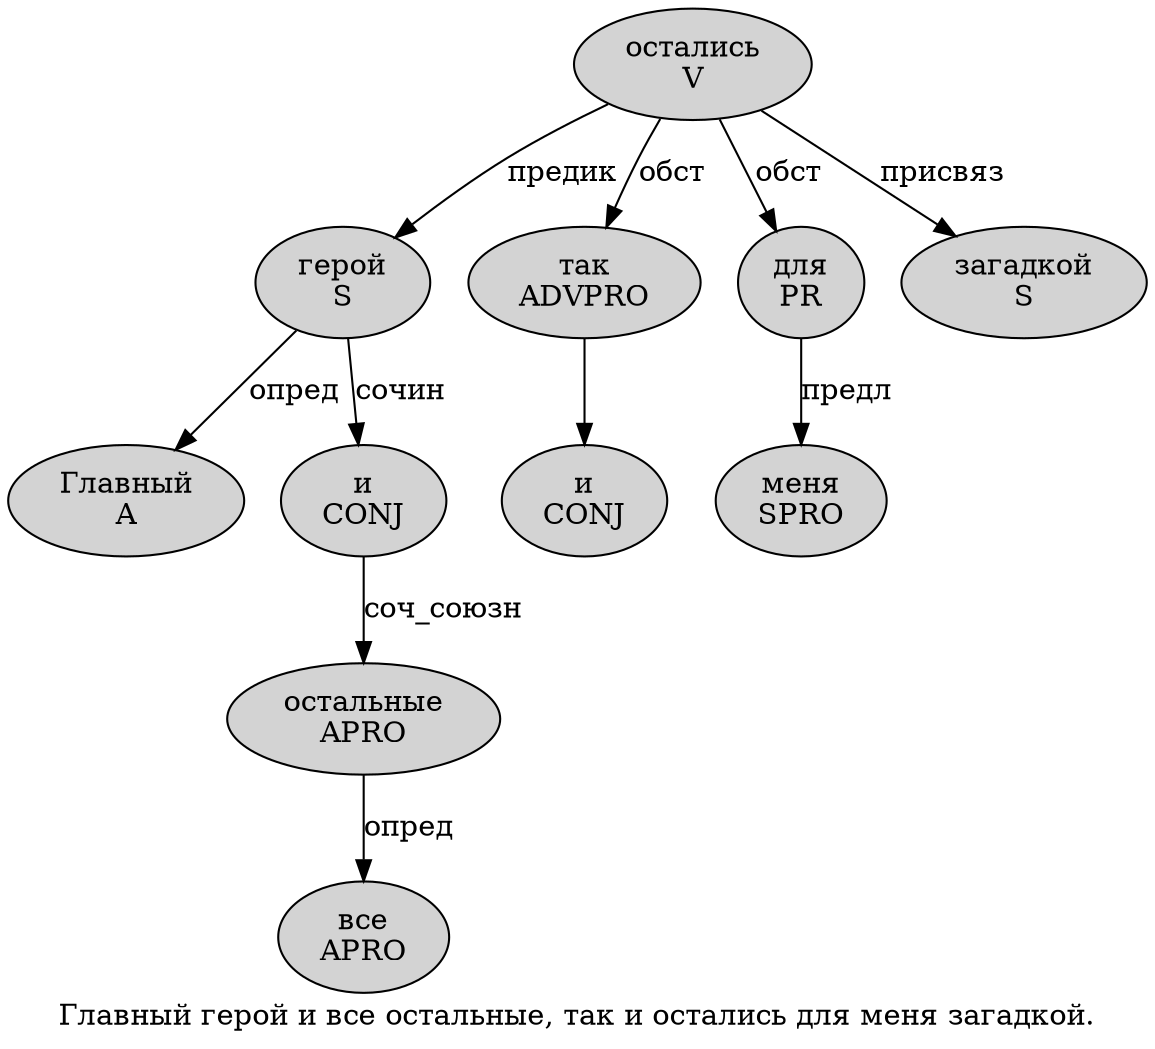 digraph SENTENCE_2814 {
	graph [label="Главный герой и все остальные, так и остались для меня загадкой."]
	node [style=filled]
		0 [label="Главный
A" color="" fillcolor=lightgray penwidth=1 shape=ellipse]
		1 [label="герой
S" color="" fillcolor=lightgray penwidth=1 shape=ellipse]
		2 [label="и
CONJ" color="" fillcolor=lightgray penwidth=1 shape=ellipse]
		3 [label="все
APRO" color="" fillcolor=lightgray penwidth=1 shape=ellipse]
		4 [label="остальные
APRO" color="" fillcolor=lightgray penwidth=1 shape=ellipse]
		6 [label="так
ADVPRO" color="" fillcolor=lightgray penwidth=1 shape=ellipse]
		7 [label="и
CONJ" color="" fillcolor=lightgray penwidth=1 shape=ellipse]
		8 [label="остались
V" color="" fillcolor=lightgray penwidth=1 shape=ellipse]
		9 [label="для
PR" color="" fillcolor=lightgray penwidth=1 shape=ellipse]
		10 [label="меня
SPRO" color="" fillcolor=lightgray penwidth=1 shape=ellipse]
		11 [label="загадкой
S" color="" fillcolor=lightgray penwidth=1 shape=ellipse]
			1 -> 0 [label="опред"]
			1 -> 2 [label="сочин"]
			8 -> 1 [label="предик"]
			8 -> 6 [label="обст"]
			8 -> 9 [label="обст"]
			8 -> 11 [label="присвяз"]
			4 -> 3 [label="опред"]
			6 -> 7
			2 -> 4 [label="соч_союзн"]
			9 -> 10 [label="предл"]
}